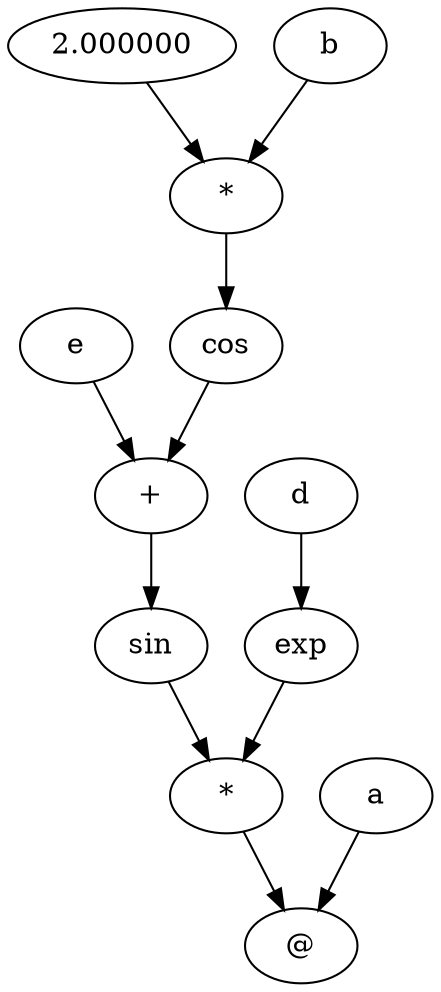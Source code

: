 digraph {
n14[label=<@>]
n13 -> n14
n0 -> n14
n13[label=<*>]
n12 -> n13
n7 -> n13
n12[label=<sin>]
n11 -> n12
n11[label=<+>]
n4 -> n11
n10 -> n11
n4[label=<e>]
n10[label=<cos>]
n9 -> n10
n9[label=<*>]
n8 -> n9
n1 -> n9
n8[label=<2.000000>]
n1[label=<b>]
n7[label=<exp>]
n3 -> n7
n3[label=<d>]
n0[label=<a>]
}
